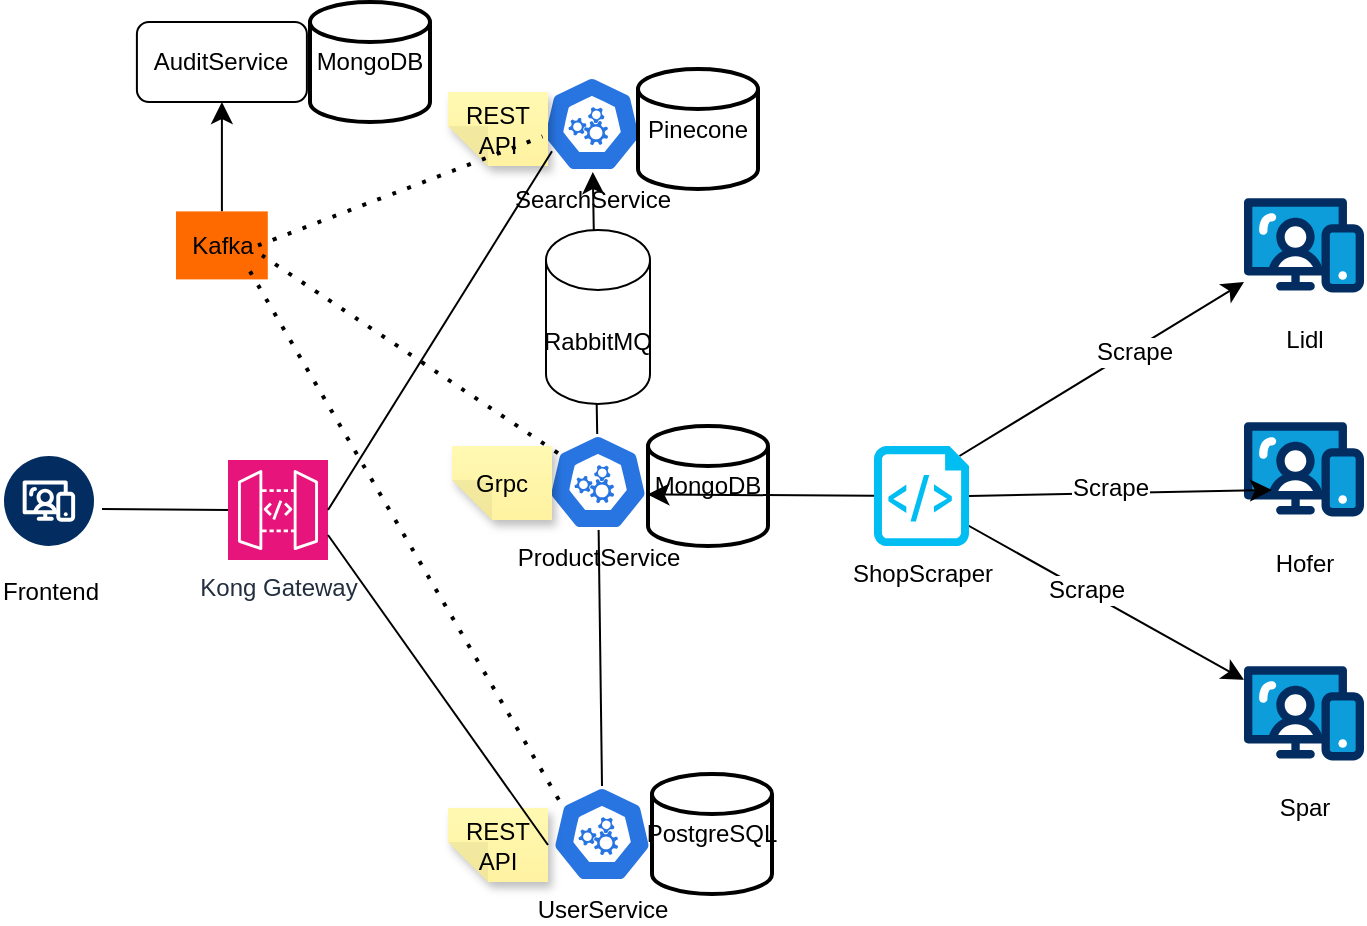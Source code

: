 <mxfile version="27.2.0">
  <diagram name="Page-1" id="ksjmddDK0Jc1Kj2Q7Bb7">
    <mxGraphModel dx="1103" dy="1194" grid="0" gridSize="10" guides="1" tooltips="1" connect="1" arrows="1" fold="1" page="0" pageScale="1" pageWidth="827" pageHeight="1169" math="0" shadow="0">
      <root>
        <mxCell id="0" />
        <mxCell id="1" parent="0" />
        <mxCell id="jsDr7zBWso1eS8BL00GD-9" style="edgeStyle=none;curved=1;rounded=0;orthogonalLoop=1;jettySize=auto;html=1;fontSize=12;startSize=8;endSize=8;exitX=0.9;exitY=0.1;exitDx=0;exitDy=0;exitPerimeter=0;" edge="1" parent="1" source="jsDr7zBWso1eS8BL00GD-29" target="jsDr7zBWso1eS8BL00GD-2">
          <mxGeometry relative="1" as="geometry">
            <mxPoint x="381.4" y="96.35" as="sourcePoint" />
            <Array as="points" />
          </mxGeometry>
        </mxCell>
        <mxCell id="jsDr7zBWso1eS8BL00GD-14" value="Scrape" style="edgeLabel;html=1;align=center;verticalAlign=middle;resizable=0;points=[];fontSize=12;" vertex="1" connectable="0" parent="jsDr7zBWso1eS8BL00GD-9">
          <mxGeometry x="0.231" y="-1" relative="1" as="geometry">
            <mxPoint x="-1" as="offset" />
          </mxGeometry>
        </mxCell>
        <mxCell id="jsDr7zBWso1eS8BL00GD-11" style="edgeStyle=none;curved=1;rounded=0;orthogonalLoop=1;jettySize=auto;html=1;fontSize=12;startSize=8;endSize=8;exitX=0.926;exitY=0.76;exitDx=0;exitDy=0;exitPerimeter=0;" edge="1" parent="1" source="jsDr7zBWso1eS8BL00GD-29" target="jsDr7zBWso1eS8BL00GD-4">
          <mxGeometry relative="1" as="geometry">
            <mxPoint x="378.71" y="156" as="sourcePoint" />
          </mxGeometry>
        </mxCell>
        <mxCell id="jsDr7zBWso1eS8BL00GD-12" value="Scrape" style="edgeLabel;html=1;align=center;verticalAlign=middle;resizable=0;points=[];fontSize=12;" vertex="1" connectable="0" parent="jsDr7zBWso1eS8BL00GD-11">
          <mxGeometry x="-0.125" y="1" relative="1" as="geometry">
            <mxPoint as="offset" />
          </mxGeometry>
        </mxCell>
        <mxCell id="jsDr7zBWso1eS8BL00GD-2" value="Lidl" style="verticalLabelPosition=bottom;aspect=fixed;html=1;shape=mxgraph.salesforce.web;" vertex="1" parent="1">
          <mxGeometry x="485" y="-16" width="60" height="47.4" as="geometry" />
        </mxCell>
        <mxCell id="jsDr7zBWso1eS8BL00GD-3" value="Hofer" style="verticalLabelPosition=bottom;aspect=fixed;html=1;shape=mxgraph.salesforce.web;" vertex="1" parent="1">
          <mxGeometry x="485" y="96" width="60" height="47.4" as="geometry" />
        </mxCell>
        <mxCell id="jsDr7zBWso1eS8BL00GD-4" value="Spar" style="verticalLabelPosition=bottom;aspect=fixed;html=1;shape=mxgraph.salesforce.web;" vertex="1" parent="1">
          <mxGeometry x="485" y="218" width="60" height="47.4" as="geometry" />
        </mxCell>
        <mxCell id="jsDr7zBWso1eS8BL00GD-10" style="edgeStyle=none;curved=1;rounded=0;orthogonalLoop=1;jettySize=auto;html=1;entryX=0.233;entryY=0.719;entryDx=0;entryDy=0;entryPerimeter=0;fontSize=12;startSize=8;endSize=8;exitX=1;exitY=0.5;exitDx=0;exitDy=0;exitPerimeter=0;" edge="1" parent="1" source="jsDr7zBWso1eS8BL00GD-29" target="jsDr7zBWso1eS8BL00GD-3">
          <mxGeometry relative="1" as="geometry">
            <mxPoint x="391" y="127.432" as="sourcePoint" />
          </mxGeometry>
        </mxCell>
        <mxCell id="jsDr7zBWso1eS8BL00GD-13" value="Scrape" style="edgeLabel;html=1;align=center;verticalAlign=middle;resizable=0;points=[];fontSize=12;" vertex="1" connectable="0" parent="jsDr7zBWso1eS8BL00GD-10">
          <mxGeometry x="-0.075" y="3" relative="1" as="geometry">
            <mxPoint as="offset" />
          </mxGeometry>
        </mxCell>
        <mxCell id="jsDr7zBWso1eS8BL00GD-19" value="Kong Gateway" style="sketch=0;points=[[0,0,0],[0.25,0,0],[0.5,0,0],[0.75,0,0],[1,0,0],[0,1,0],[0.25,1,0],[0.5,1,0],[0.75,1,0],[1,1,0],[0,0.25,0],[0,0.5,0],[0,0.75,0],[1,0.25,0],[1,0.5,0],[1,0.75,0]];outlineConnect=0;fontColor=#232F3E;fillColor=#E7157B;strokeColor=#ffffff;dashed=0;verticalLabelPosition=bottom;verticalAlign=top;align=center;html=1;fontSize=12;fontStyle=0;aspect=fixed;shape=mxgraph.aws4.resourceIcon;resIcon=mxgraph.aws4.api_gateway;" vertex="1" parent="1">
          <mxGeometry x="-23" y="115" width="50" height="50" as="geometry" />
        </mxCell>
        <mxCell id="jsDr7zBWso1eS8BL00GD-20" value="SearchService" style="aspect=fixed;sketch=0;html=1;dashed=0;whitespace=wrap;verticalLabelPosition=bottom;verticalAlign=top;fillColor=#2875E2;strokeColor=#ffffff;points=[[0.005,0.63,0],[0.1,0.2,0],[0.9,0.2,0],[0.5,0,0],[0.995,0.63,0],[0.72,0.99,0],[0.5,1,0],[0.28,0.99,0]];shape=mxgraph.kubernetes.icon2;prIcon=api" vertex="1" parent="1">
          <mxGeometry x="134" y="-77" width="50" height="48" as="geometry" />
        </mxCell>
        <mxCell id="jsDr7zBWso1eS8BL00GD-23" value="Pinecone" style="strokeWidth=2;html=1;shape=mxgraph.flowchart.database;whiteSpace=wrap;" vertex="1" parent="1">
          <mxGeometry x="182" y="-80.5" width="60" height="60" as="geometry" />
        </mxCell>
        <mxCell id="jsDr7zBWso1eS8BL00GD-52" style="edgeStyle=none;curved=1;rounded=0;orthogonalLoop=1;jettySize=auto;html=1;fontSize=12;startSize=8;endSize=8;" edge="1" parent="1" source="jsDr7zBWso1eS8BL00GD-24" target="jsDr7zBWso1eS8BL00GD-20">
          <mxGeometry relative="1" as="geometry" />
        </mxCell>
        <mxCell id="jsDr7zBWso1eS8BL00GD-24" value="ProductService&lt;div&gt;&lt;br&gt;&lt;/div&gt;" style="aspect=fixed;sketch=0;html=1;dashed=0;whitespace=wrap;verticalLabelPosition=bottom;verticalAlign=top;fillColor=#2875E2;strokeColor=#ffffff;points=[[0.005,0.63,0],[0.1,0.2,0],[0.9,0.2,0],[0.5,0,0],[0.995,0.63,0],[0.72,0.99,0],[0.5,1,0],[0.28,0.99,0]];shape=mxgraph.kubernetes.icon2;prIcon=api" vertex="1" parent="1">
          <mxGeometry x="137" y="102" width="50" height="48" as="geometry" />
        </mxCell>
        <mxCell id="jsDr7zBWso1eS8BL00GD-26" value="UserService" style="aspect=fixed;sketch=0;html=1;dashed=0;whitespace=wrap;verticalLabelPosition=bottom;verticalAlign=top;fillColor=#2875E2;strokeColor=#ffffff;points=[[0.005,0.63,0],[0.1,0.2,0],[0.9,0.2,0],[0.5,0,0],[0.995,0.63,0],[0.72,0.99,0],[0.5,1,0],[0.28,0.99,0]];shape=mxgraph.kubernetes.icon2;prIcon=api" vertex="1" parent="1">
          <mxGeometry x="139" y="278" width="50" height="48" as="geometry" />
        </mxCell>
        <mxCell id="jsDr7zBWso1eS8BL00GD-29" value="ShopScraper&lt;div&gt;&lt;br&gt;&lt;/div&gt;" style="verticalLabelPosition=bottom;html=1;verticalAlign=top;align=center;strokeColor=none;fillColor=#00BEF2;shape=mxgraph.azure.script_file;pointerEvents=1;" vertex="1" parent="1">
          <mxGeometry x="300" y="108" width="47.5" height="50" as="geometry" />
        </mxCell>
        <mxCell id="jsDr7zBWso1eS8BL00GD-32" value="PostgreSQL" style="strokeWidth=2;html=1;shape=mxgraph.flowchart.database;whiteSpace=wrap;" vertex="1" parent="1">
          <mxGeometry x="189" y="272" width="60" height="60" as="geometry" />
        </mxCell>
        <mxCell id="jsDr7zBWso1eS8BL00GD-39" value="Frontend" style="verticalLabelPosition=bottom;aspect=fixed;html=1;shape=mxgraph.salesforce.web2;" vertex="1" parent="1">
          <mxGeometry x="-135" y="113" width="45" height="45" as="geometry" />
        </mxCell>
        <mxCell id="jsDr7zBWso1eS8BL00GD-44" value="Grpc" style="shape=note;whiteSpace=wrap;html=1;backgroundOutline=1;fontColor=#000000;darkOpacity=0.05;fillColor=#FFF9B2;strokeColor=none;fillStyle=solid;direction=west;gradientDirection=north;gradientColor=#FFF2A1;shadow=1;size=20;pointerEvents=1;" vertex="1" parent="1">
          <mxGeometry x="89" y="108" width="50" height="37" as="geometry" />
        </mxCell>
        <mxCell id="jsDr7zBWso1eS8BL00GD-45" value="REST API" style="shape=note;whiteSpace=wrap;html=1;backgroundOutline=1;fontColor=#000000;darkOpacity=0.05;fillColor=#FFF9B2;strokeColor=none;fillStyle=solid;direction=west;gradientDirection=north;gradientColor=#FFF2A1;shadow=1;size=20;pointerEvents=1;" vertex="1" parent="1">
          <mxGeometry x="87" y="289" width="50" height="37" as="geometry" />
        </mxCell>
        <mxCell id="jsDr7zBWso1eS8BL00GD-46" value="REST API" style="shape=note;whiteSpace=wrap;html=1;backgroundOutline=1;fontColor=#000000;darkOpacity=0.05;fillColor=#FFF9B2;strokeColor=none;fillStyle=solid;direction=west;gradientDirection=north;gradientColor=#FFF2A1;shadow=1;size=20;pointerEvents=1;" vertex="1" parent="1">
          <mxGeometry x="87" y="-69" width="50" height="37" as="geometry" />
        </mxCell>
        <mxCell id="jsDr7zBWso1eS8BL00GD-49" value="" style="endArrow=none;html=1;rounded=0;fontSize=12;startSize=8;endSize=8;curved=1;exitX=0.5;exitY=0;exitDx=0;exitDy=0;exitPerimeter=0;" edge="1" parent="1" source="jsDr7zBWso1eS8BL00GD-26" target="jsDr7zBWso1eS8BL00GD-24">
          <mxGeometry width="50" height="50" relative="1" as="geometry">
            <mxPoint x="134" y="239" as="sourcePoint" />
            <mxPoint x="184" y="189" as="targetPoint" />
          </mxGeometry>
        </mxCell>
        <mxCell id="jsDr7zBWso1eS8BL00GD-50" value="" style="endArrow=none;html=1;rounded=0;fontSize=12;startSize=8;endSize=8;curved=1;entryX=0.1;entryY=0.783;entryDx=0;entryDy=0;entryPerimeter=0;exitX=1;exitY=0.5;exitDx=0;exitDy=0;exitPerimeter=0;" edge="1" parent="1" source="jsDr7zBWso1eS8BL00GD-19" target="jsDr7zBWso1eS8BL00GD-20">
          <mxGeometry width="50" height="50" relative="1" as="geometry">
            <mxPoint x="26" y="125" as="sourcePoint" />
            <mxPoint x="76" y="75" as="targetPoint" />
          </mxGeometry>
        </mxCell>
        <mxCell id="jsDr7zBWso1eS8BL00GD-51" value="" style="endArrow=none;html=1;rounded=0;fontSize=12;startSize=8;endSize=8;curved=1;exitX=1;exitY=0.75;exitDx=0;exitDy=0;exitPerimeter=0;entryX=0;entryY=0.5;entryDx=0;entryDy=0;entryPerimeter=0;" edge="1" parent="1" source="jsDr7zBWso1eS8BL00GD-19" target="jsDr7zBWso1eS8BL00GD-45">
          <mxGeometry width="50" height="50" relative="1" as="geometry">
            <mxPoint x="36" y="210" as="sourcePoint" />
            <mxPoint x="149" y="240" as="targetPoint" />
          </mxGeometry>
        </mxCell>
        <mxCell id="jsDr7zBWso1eS8BL00GD-72" style="edgeStyle=none;curved=1;rounded=0;orthogonalLoop=1;jettySize=auto;html=1;entryX=0.5;entryY=1;entryDx=0;entryDy=0;fontSize=12;startSize=8;endSize=8;" edge="1" parent="1" source="jsDr7zBWso1eS8BL00GD-54" target="jsDr7zBWso1eS8BL00GD-61">
          <mxGeometry relative="1" as="geometry" />
        </mxCell>
        <mxCell id="jsDr7zBWso1eS8BL00GD-54" value="Kafka" style="points=[];aspect=fixed;html=1;align=center;shadow=0;dashed=0;fillColor=#FF6A00;strokeColor=none;shape=mxgraph.alibaba_cloud.kafka;" vertex="1" parent="1">
          <mxGeometry x="-49" y="-9.3" width="45.9" height="34" as="geometry" />
        </mxCell>
        <mxCell id="jsDr7zBWso1eS8BL00GD-60" value="MongoDB" style="strokeWidth=2;html=1;shape=mxgraph.flowchart.database;whiteSpace=wrap;" vertex="1" parent="1">
          <mxGeometry x="18" y="-114" width="60" height="60" as="geometry" />
        </mxCell>
        <mxCell id="jsDr7zBWso1eS8BL00GD-61" value="AuditService" style="rounded=1;whiteSpace=wrap;html=1;" vertex="1" parent="1">
          <mxGeometry x="-68.55" y="-104" width="85" height="40" as="geometry" />
        </mxCell>
        <mxCell id="jsDr7zBWso1eS8BL00GD-62" value="RabbitMQ" style="shape=cylinder3;whiteSpace=wrap;html=1;boundedLbl=1;backgroundOutline=1;size=15;" vertex="1" parent="1">
          <mxGeometry x="136" width="52" height="87" as="geometry" />
        </mxCell>
        <mxCell id="jsDr7zBWso1eS8BL00GD-63" value="" style="shape=image;html=1;verticalAlign=top;verticalLabelPosition=bottom;labelBackgroundColor=#ffffff;imageAspect=0;aspect=fixed;image=https://cdn2.iconfinder.com/data/icons/user-interface-169/32/mail-128.png" vertex="1" parent="1">
          <mxGeometry x="148.5" y="12" width="31" height="31" as="geometry" />
        </mxCell>
        <mxCell id="jsDr7zBWso1eS8BL00GD-64" value="" style="endArrow=none;dashed=1;html=1;dashPattern=1 3;strokeWidth=2;rounded=0;fontSize=12;startSize=8;endSize=8;curved=1;entryX=0.005;entryY=0.63;entryDx=0;entryDy=0;entryPerimeter=0;exitX=0.893;exitY=0.5;exitDx=0;exitDy=0;exitPerimeter=0;" edge="1" parent="1" source="jsDr7zBWso1eS8BL00GD-54" target="jsDr7zBWso1eS8BL00GD-20">
          <mxGeometry width="50" height="50" relative="1" as="geometry">
            <mxPoint x="48" y="44" as="sourcePoint" />
            <mxPoint x="98" y="-6" as="targetPoint" />
          </mxGeometry>
        </mxCell>
        <mxCell id="jsDr7zBWso1eS8BL00GD-65" value="" style="endArrow=none;dashed=1;html=1;dashPattern=1 3;strokeWidth=2;rounded=0;fontSize=12;startSize=8;endSize=8;curved=1;entryX=0.1;entryY=0.2;entryDx=0;entryDy=0;entryPerimeter=0;exitX=0.806;exitY=0.882;exitDx=0;exitDy=0;exitPerimeter=0;" edge="1" parent="1" source="jsDr7zBWso1eS8BL00GD-54" target="jsDr7zBWso1eS8BL00GD-26">
          <mxGeometry width="50" height="50" relative="1" as="geometry">
            <mxPoint x="103" y="260" as="sourcePoint" />
            <mxPoint x="153" y="210" as="targetPoint" />
          </mxGeometry>
        </mxCell>
        <mxCell id="jsDr7zBWso1eS8BL00GD-66" value="" style="endArrow=none;dashed=1;html=1;dashPattern=1 3;strokeWidth=2;rounded=0;fontSize=12;startSize=8;endSize=8;curved=1;entryX=0.1;entryY=0.2;entryDx=0;entryDy=0;entryPerimeter=0;exitX=0.937;exitY=0.647;exitDx=0;exitDy=0;exitPerimeter=0;" edge="1" parent="1" source="jsDr7zBWso1eS8BL00GD-54" target="jsDr7zBWso1eS8BL00GD-24">
          <mxGeometry width="50" height="50" relative="1" as="geometry">
            <mxPoint x="38" y="66" as="sourcePoint" />
            <mxPoint x="88" y="16" as="targetPoint" />
          </mxGeometry>
        </mxCell>
        <mxCell id="jsDr7zBWso1eS8BL00GD-31" value="MongoDB" style="strokeWidth=2;html=1;shape=mxgraph.flowchart.database;whiteSpace=wrap;" vertex="1" parent="1">
          <mxGeometry x="187" y="98" width="60" height="60" as="geometry" />
        </mxCell>
        <mxCell id="jsDr7zBWso1eS8BL00GD-71" style="edgeStyle=none;curved=1;rounded=0;orthogonalLoop=1;jettySize=auto;html=1;entryX=0.995;entryY=0.63;entryDx=0;entryDy=0;entryPerimeter=0;fontSize=12;startSize=8;endSize=8;" edge="1" parent="1" source="jsDr7zBWso1eS8BL00GD-29" target="jsDr7zBWso1eS8BL00GD-24">
          <mxGeometry relative="1" as="geometry" />
        </mxCell>
        <mxCell id="jsDr7zBWso1eS8BL00GD-73" value="" style="endArrow=none;html=1;rounded=0;fontSize=12;startSize=8;endSize=8;curved=1;entryX=1.089;entryY=0.589;entryDx=0;entryDy=0;entryPerimeter=0;exitX=0;exitY=0.5;exitDx=0;exitDy=0;exitPerimeter=0;" edge="1" parent="1" source="jsDr7zBWso1eS8BL00GD-19" target="jsDr7zBWso1eS8BL00GD-39">
          <mxGeometry width="50" height="50" relative="1" as="geometry">
            <mxPoint x="-83" y="183" as="sourcePoint" />
            <mxPoint x="-33" y="133" as="targetPoint" />
          </mxGeometry>
        </mxCell>
      </root>
    </mxGraphModel>
  </diagram>
</mxfile>
